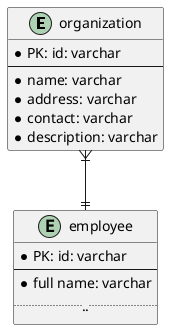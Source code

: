 @startuml
'https://plantuml.com/ie-diagram

entity "organization" as org {
* PK: id: varchar
--
* name: varchar
* address: varchar
* contact: varchar
* description: varchar
}


entity "employee" as empl {
* PK: id: varchar
--
* full name: varchar
......
}

org }|--|| empl
@enduml
